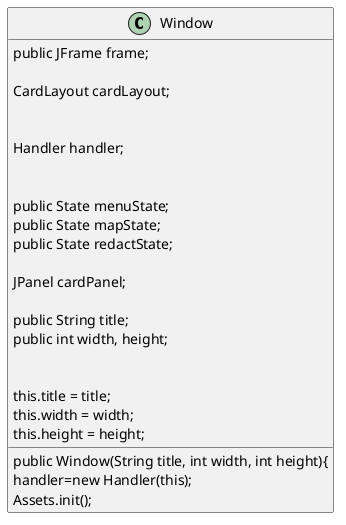@startuml

 class Window
{
    public JFrame frame;

    CardLayout cardLayout;


    Handler handler;


    public State menuState;
    public State mapState;
    public State redactState;

    JPanel cardPanel;

    public String title;
    public int width, height;


    public Window(String title, int width, int height){
        this.title = title;
        this.width = width;
        this.height = height;
        handler=new Handler(this);
        Assets.init();


    }



@enduml